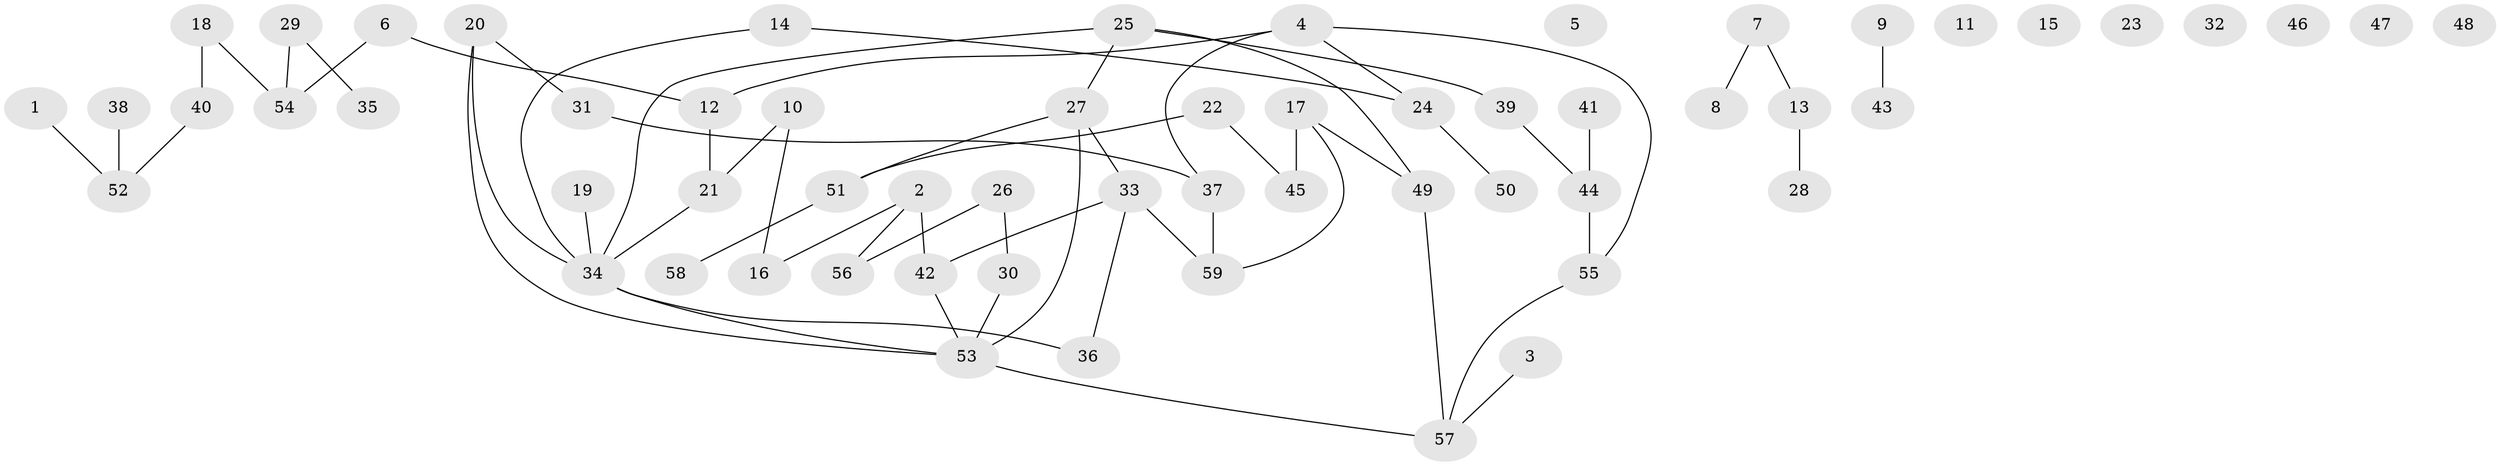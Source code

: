 // Generated by graph-tools (version 1.1) at 2025/00/03/09/25 03:00:46]
// undirected, 59 vertices, 62 edges
graph export_dot {
graph [start="1"]
  node [color=gray90,style=filled];
  1;
  2;
  3;
  4;
  5;
  6;
  7;
  8;
  9;
  10;
  11;
  12;
  13;
  14;
  15;
  16;
  17;
  18;
  19;
  20;
  21;
  22;
  23;
  24;
  25;
  26;
  27;
  28;
  29;
  30;
  31;
  32;
  33;
  34;
  35;
  36;
  37;
  38;
  39;
  40;
  41;
  42;
  43;
  44;
  45;
  46;
  47;
  48;
  49;
  50;
  51;
  52;
  53;
  54;
  55;
  56;
  57;
  58;
  59;
  1 -- 52;
  2 -- 16;
  2 -- 42;
  2 -- 56;
  3 -- 57;
  4 -- 12;
  4 -- 24;
  4 -- 37;
  4 -- 55;
  6 -- 12;
  6 -- 54;
  7 -- 8;
  7 -- 13;
  9 -- 43;
  10 -- 16;
  10 -- 21;
  12 -- 21;
  13 -- 28;
  14 -- 24;
  14 -- 34;
  17 -- 45;
  17 -- 49;
  17 -- 59;
  18 -- 40;
  18 -- 54;
  19 -- 34;
  20 -- 31;
  20 -- 34;
  20 -- 53;
  21 -- 34;
  22 -- 45;
  22 -- 51;
  24 -- 50;
  25 -- 27;
  25 -- 34;
  25 -- 39;
  25 -- 49;
  26 -- 30;
  26 -- 56;
  27 -- 33;
  27 -- 51;
  27 -- 53;
  29 -- 35;
  29 -- 54;
  30 -- 53;
  31 -- 37;
  33 -- 36;
  33 -- 42;
  33 -- 59;
  34 -- 36;
  34 -- 53;
  37 -- 59;
  38 -- 52;
  39 -- 44;
  40 -- 52;
  41 -- 44;
  42 -- 53;
  44 -- 55;
  49 -- 57;
  51 -- 58;
  53 -- 57;
  55 -- 57;
}

